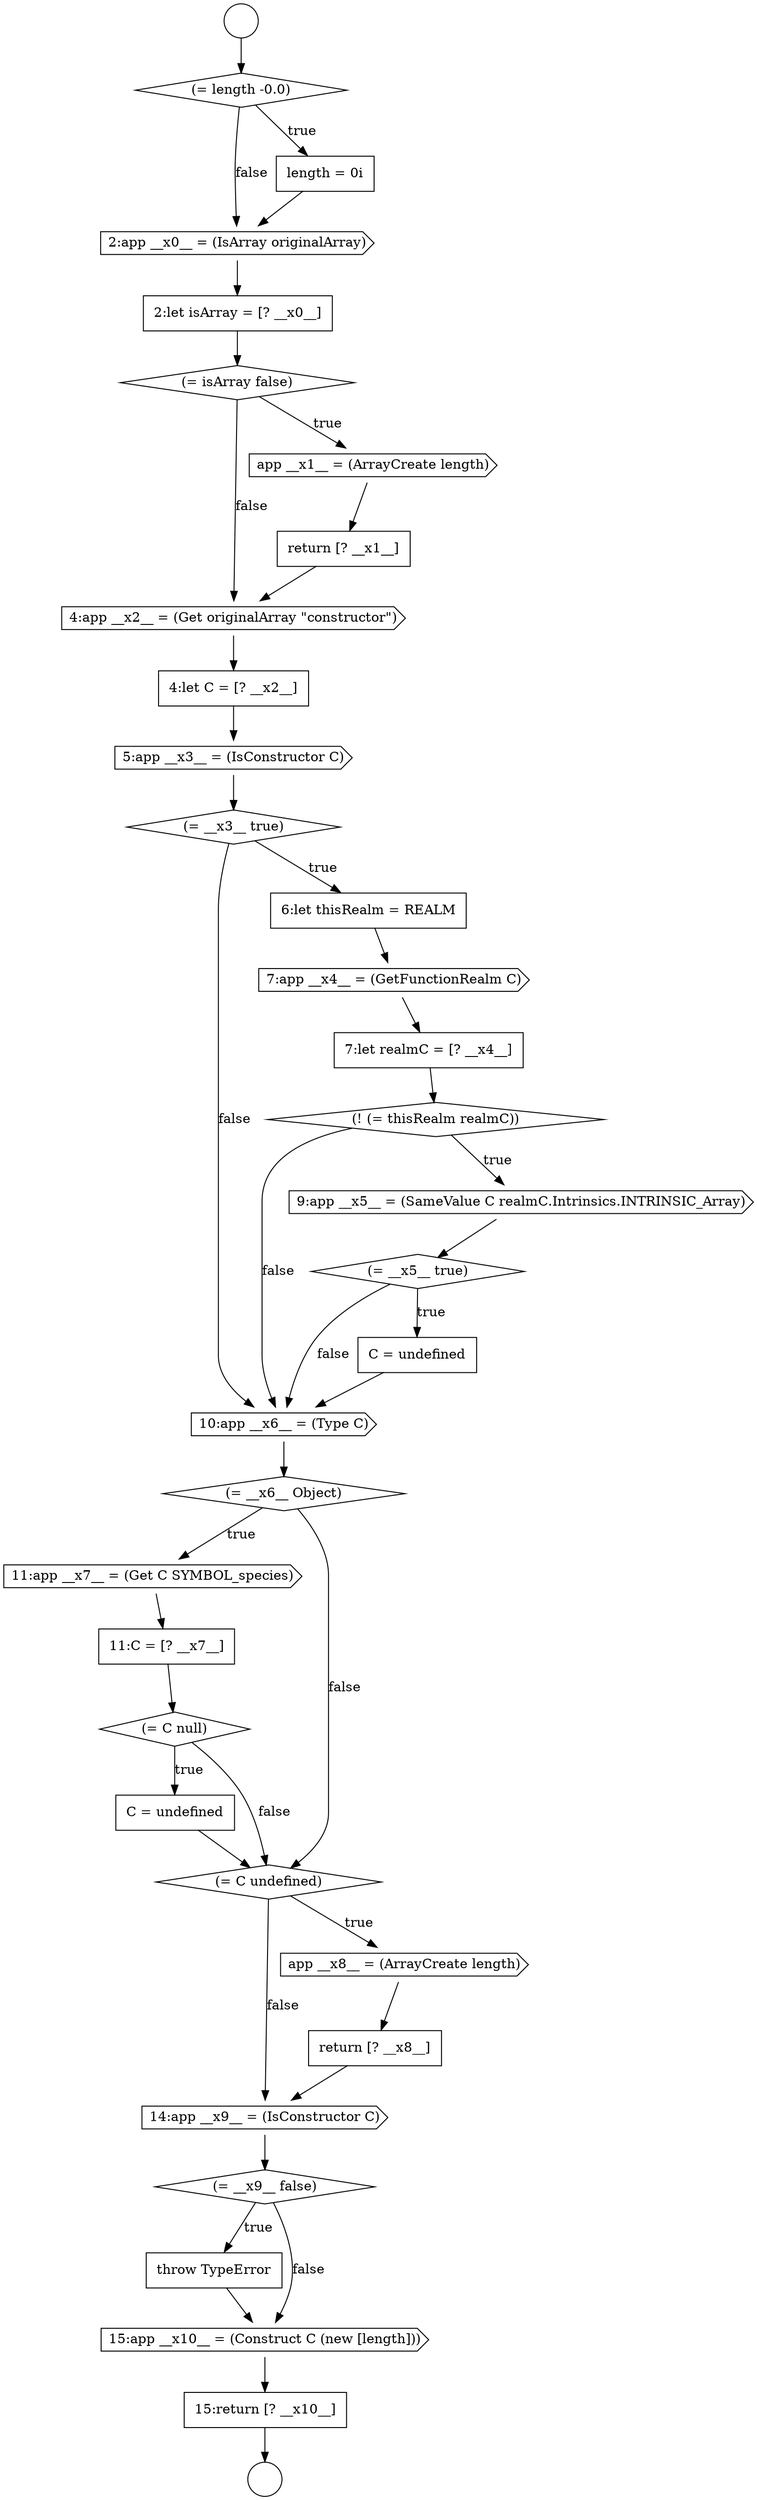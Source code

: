 digraph {
  node2348 [shape=cds, label=<<font color="black">11:app __x7__ = (Get C SYMBOL_species)</font>> color="black" fillcolor="white" style=filled]
  node2335 [shape=cds, label=<<font color="black">4:app __x2__ = (Get originalArray &quot;constructor&quot;)</font>> color="black" fillcolor="white" style=filled]
  node2359 [shape=none, margin=0, label=<<font color="black">
    <table border="0" cellborder="1" cellspacing="0" cellpadding="10">
      <tr><td align="left">15:return [? __x10__]</td></tr>
    </table>
  </font>> color="black" fillcolor="white" style=filled]
  node2349 [shape=none, margin=0, label=<<font color="black">
    <table border="0" cellborder="1" cellspacing="0" cellpadding="10">
      <tr><td align="left">11:C = [? __x7__]</td></tr>
    </table>
  </font>> color="black" fillcolor="white" style=filled]
  node2355 [shape=cds, label=<<font color="black">14:app __x9__ = (IsConstructor C)</font>> color="black" fillcolor="white" style=filled]
  node2338 [shape=diamond, label=<<font color="black">(= __x3__ true)</font>> color="black" fillcolor="white" style=filled]
  node2346 [shape=cds, label=<<font color="black">10:app __x6__ = (Type C)</font>> color="black" fillcolor="white" style=filled]
  node2350 [shape=diamond, label=<<font color="black">(= C null)</font>> color="black" fillcolor="white" style=filled]
  node2333 [shape=cds, label=<<font color="black">app __x1__ = (ArrayCreate length)</font>> color="black" fillcolor="white" style=filled]
  node2357 [shape=none, margin=0, label=<<font color="black">
    <table border="0" cellborder="1" cellspacing="0" cellpadding="10">
      <tr><td align="left">throw TypeError</td></tr>
    </table>
  </font>> color="black" fillcolor="white" style=filled]
  node2330 [shape=cds, label=<<font color="black">2:app __x0__ = (IsArray originalArray)</font>> color="black" fillcolor="white" style=filled]
  node2353 [shape=cds, label=<<font color="black">app __x8__ = (ArrayCreate length)</font>> color="black" fillcolor="white" style=filled]
  node2351 [shape=none, margin=0, label=<<font color="black">
    <table border="0" cellborder="1" cellspacing="0" cellpadding="10">
      <tr><td align="left">C = undefined</td></tr>
    </table>
  </font>> color="black" fillcolor="white" style=filled]
  node2341 [shape=none, margin=0, label=<<font color="black">
    <table border="0" cellborder="1" cellspacing="0" cellpadding="10">
      <tr><td align="left">7:let realmC = [? __x4__]</td></tr>
    </table>
  </font>> color="black" fillcolor="white" style=filled]
  node2336 [shape=none, margin=0, label=<<font color="black">
    <table border="0" cellborder="1" cellspacing="0" cellpadding="10">
      <tr><td align="left">4:let C = [? __x2__]</td></tr>
    </table>
  </font>> color="black" fillcolor="white" style=filled]
  node2331 [shape=none, margin=0, label=<<font color="black">
    <table border="0" cellborder="1" cellspacing="0" cellpadding="10">
      <tr><td align="left">2:let isArray = [? __x0__]</td></tr>
    </table>
  </font>> color="black" fillcolor="white" style=filled]
  node2328 [shape=diamond, label=<<font color="black">(= length -0.0)</font>> color="black" fillcolor="white" style=filled]
  node2339 [shape=none, margin=0, label=<<font color="black">
    <table border="0" cellborder="1" cellspacing="0" cellpadding="10">
      <tr><td align="left">6:let thisRealm = REALM</td></tr>
    </table>
  </font>> color="black" fillcolor="white" style=filled]
  node2356 [shape=diamond, label=<<font color="black">(= __x9__ false)</font>> color="black" fillcolor="white" style=filled]
  node2332 [shape=diamond, label=<<font color="black">(= isArray false)</font>> color="black" fillcolor="white" style=filled]
  node2327 [shape=circle label=" " color="black" fillcolor="white" style=filled]
  node2345 [shape=none, margin=0, label=<<font color="black">
    <table border="0" cellborder="1" cellspacing="0" cellpadding="10">
      <tr><td align="left">C = undefined</td></tr>
    </table>
  </font>> color="black" fillcolor="white" style=filled]
  node2344 [shape=diamond, label=<<font color="black">(= __x5__ true)</font>> color="black" fillcolor="white" style=filled]
  node2326 [shape=circle label=" " color="black" fillcolor="white" style=filled]
  node2358 [shape=cds, label=<<font color="black">15:app __x10__ = (Construct C (new [length]))</font>> color="black" fillcolor="white" style=filled]
  node2343 [shape=cds, label=<<font color="black">9:app __x5__ = (SameValue C realmC.Intrinsics.INTRINSIC_Array)</font>> color="black" fillcolor="white" style=filled]
  node2329 [shape=none, margin=0, label=<<font color="black">
    <table border="0" cellborder="1" cellspacing="0" cellpadding="10">
      <tr><td align="left">length = 0i</td></tr>
    </table>
  </font>> color="black" fillcolor="white" style=filled]
  node2337 [shape=cds, label=<<font color="black">5:app __x3__ = (IsConstructor C)</font>> color="black" fillcolor="white" style=filled]
  node2354 [shape=none, margin=0, label=<<font color="black">
    <table border="0" cellborder="1" cellspacing="0" cellpadding="10">
      <tr><td align="left">return [? __x8__]</td></tr>
    </table>
  </font>> color="black" fillcolor="white" style=filled]
  node2352 [shape=diamond, label=<<font color="black">(= C undefined)</font>> color="black" fillcolor="white" style=filled]
  node2347 [shape=diamond, label=<<font color="black">(= __x6__ Object)</font>> color="black" fillcolor="white" style=filled]
  node2342 [shape=diamond, label=<<font color="black">(! (= thisRealm realmC))</font>> color="black" fillcolor="white" style=filled]
  node2334 [shape=none, margin=0, label=<<font color="black">
    <table border="0" cellborder="1" cellspacing="0" cellpadding="10">
      <tr><td align="left">return [? __x1__]</td></tr>
    </table>
  </font>> color="black" fillcolor="white" style=filled]
  node2340 [shape=cds, label=<<font color="black">7:app __x4__ = (GetFunctionRealm C)</font>> color="black" fillcolor="white" style=filled]
  node2338 -> node2339 [label=<<font color="black">true</font>> color="black"]
  node2338 -> node2346 [label=<<font color="black">false</font>> color="black"]
  node2339 -> node2340 [ color="black"]
  node2344 -> node2345 [label=<<font color="black">true</font>> color="black"]
  node2344 -> node2346 [label=<<font color="black">false</font>> color="black"]
  node2355 -> node2356 [ color="black"]
  node2354 -> node2355 [ color="black"]
  node2331 -> node2332 [ color="black"]
  node2333 -> node2334 [ color="black"]
  node2328 -> node2329 [label=<<font color="black">true</font>> color="black"]
  node2328 -> node2330 [label=<<font color="black">false</font>> color="black"]
  node2359 -> node2327 [ color="black"]
  node2348 -> node2349 [ color="black"]
  node2352 -> node2353 [label=<<font color="black">true</font>> color="black"]
  node2352 -> node2355 [label=<<font color="black">false</font>> color="black"]
  node2351 -> node2352 [ color="black"]
  node2345 -> node2346 [ color="black"]
  node2340 -> node2341 [ color="black"]
  node2335 -> node2336 [ color="black"]
  node2343 -> node2344 [ color="black"]
  node2342 -> node2343 [label=<<font color="black">true</font>> color="black"]
  node2342 -> node2346 [label=<<font color="black">false</font>> color="black"]
  node2347 -> node2348 [label=<<font color="black">true</font>> color="black"]
  node2347 -> node2352 [label=<<font color="black">false</font>> color="black"]
  node2337 -> node2338 [ color="black"]
  node2334 -> node2335 [ color="black"]
  node2356 -> node2357 [label=<<font color="black">true</font>> color="black"]
  node2356 -> node2358 [label=<<font color="black">false</font>> color="black"]
  node2346 -> node2347 [ color="black"]
  node2326 -> node2328 [ color="black"]
  node2358 -> node2359 [ color="black"]
  node2329 -> node2330 [ color="black"]
  node2350 -> node2351 [label=<<font color="black">true</font>> color="black"]
  node2350 -> node2352 [label=<<font color="black">false</font>> color="black"]
  node2336 -> node2337 [ color="black"]
  node2341 -> node2342 [ color="black"]
  node2332 -> node2333 [label=<<font color="black">true</font>> color="black"]
  node2332 -> node2335 [label=<<font color="black">false</font>> color="black"]
  node2357 -> node2358 [ color="black"]
  node2349 -> node2350 [ color="black"]
  node2353 -> node2354 [ color="black"]
  node2330 -> node2331 [ color="black"]
}

